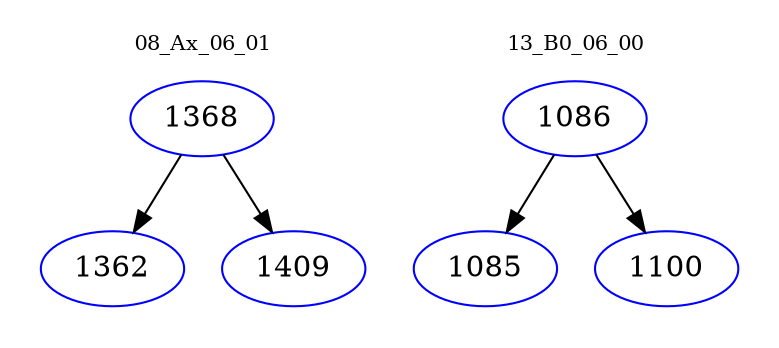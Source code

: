 digraph{
subgraph cluster_0 {
color = white
label = "08_Ax_06_01";
fontsize=10;
T0_1368 [label="1368", color="blue"]
T0_1368 -> T0_1362 [color="black"]
T0_1362 [label="1362", color="blue"]
T0_1368 -> T0_1409 [color="black"]
T0_1409 [label="1409", color="blue"]
}
subgraph cluster_1 {
color = white
label = "13_B0_06_00";
fontsize=10;
T1_1086 [label="1086", color="blue"]
T1_1086 -> T1_1085 [color="black"]
T1_1085 [label="1085", color="blue"]
T1_1086 -> T1_1100 [color="black"]
T1_1100 [label="1100", color="blue"]
}
}
